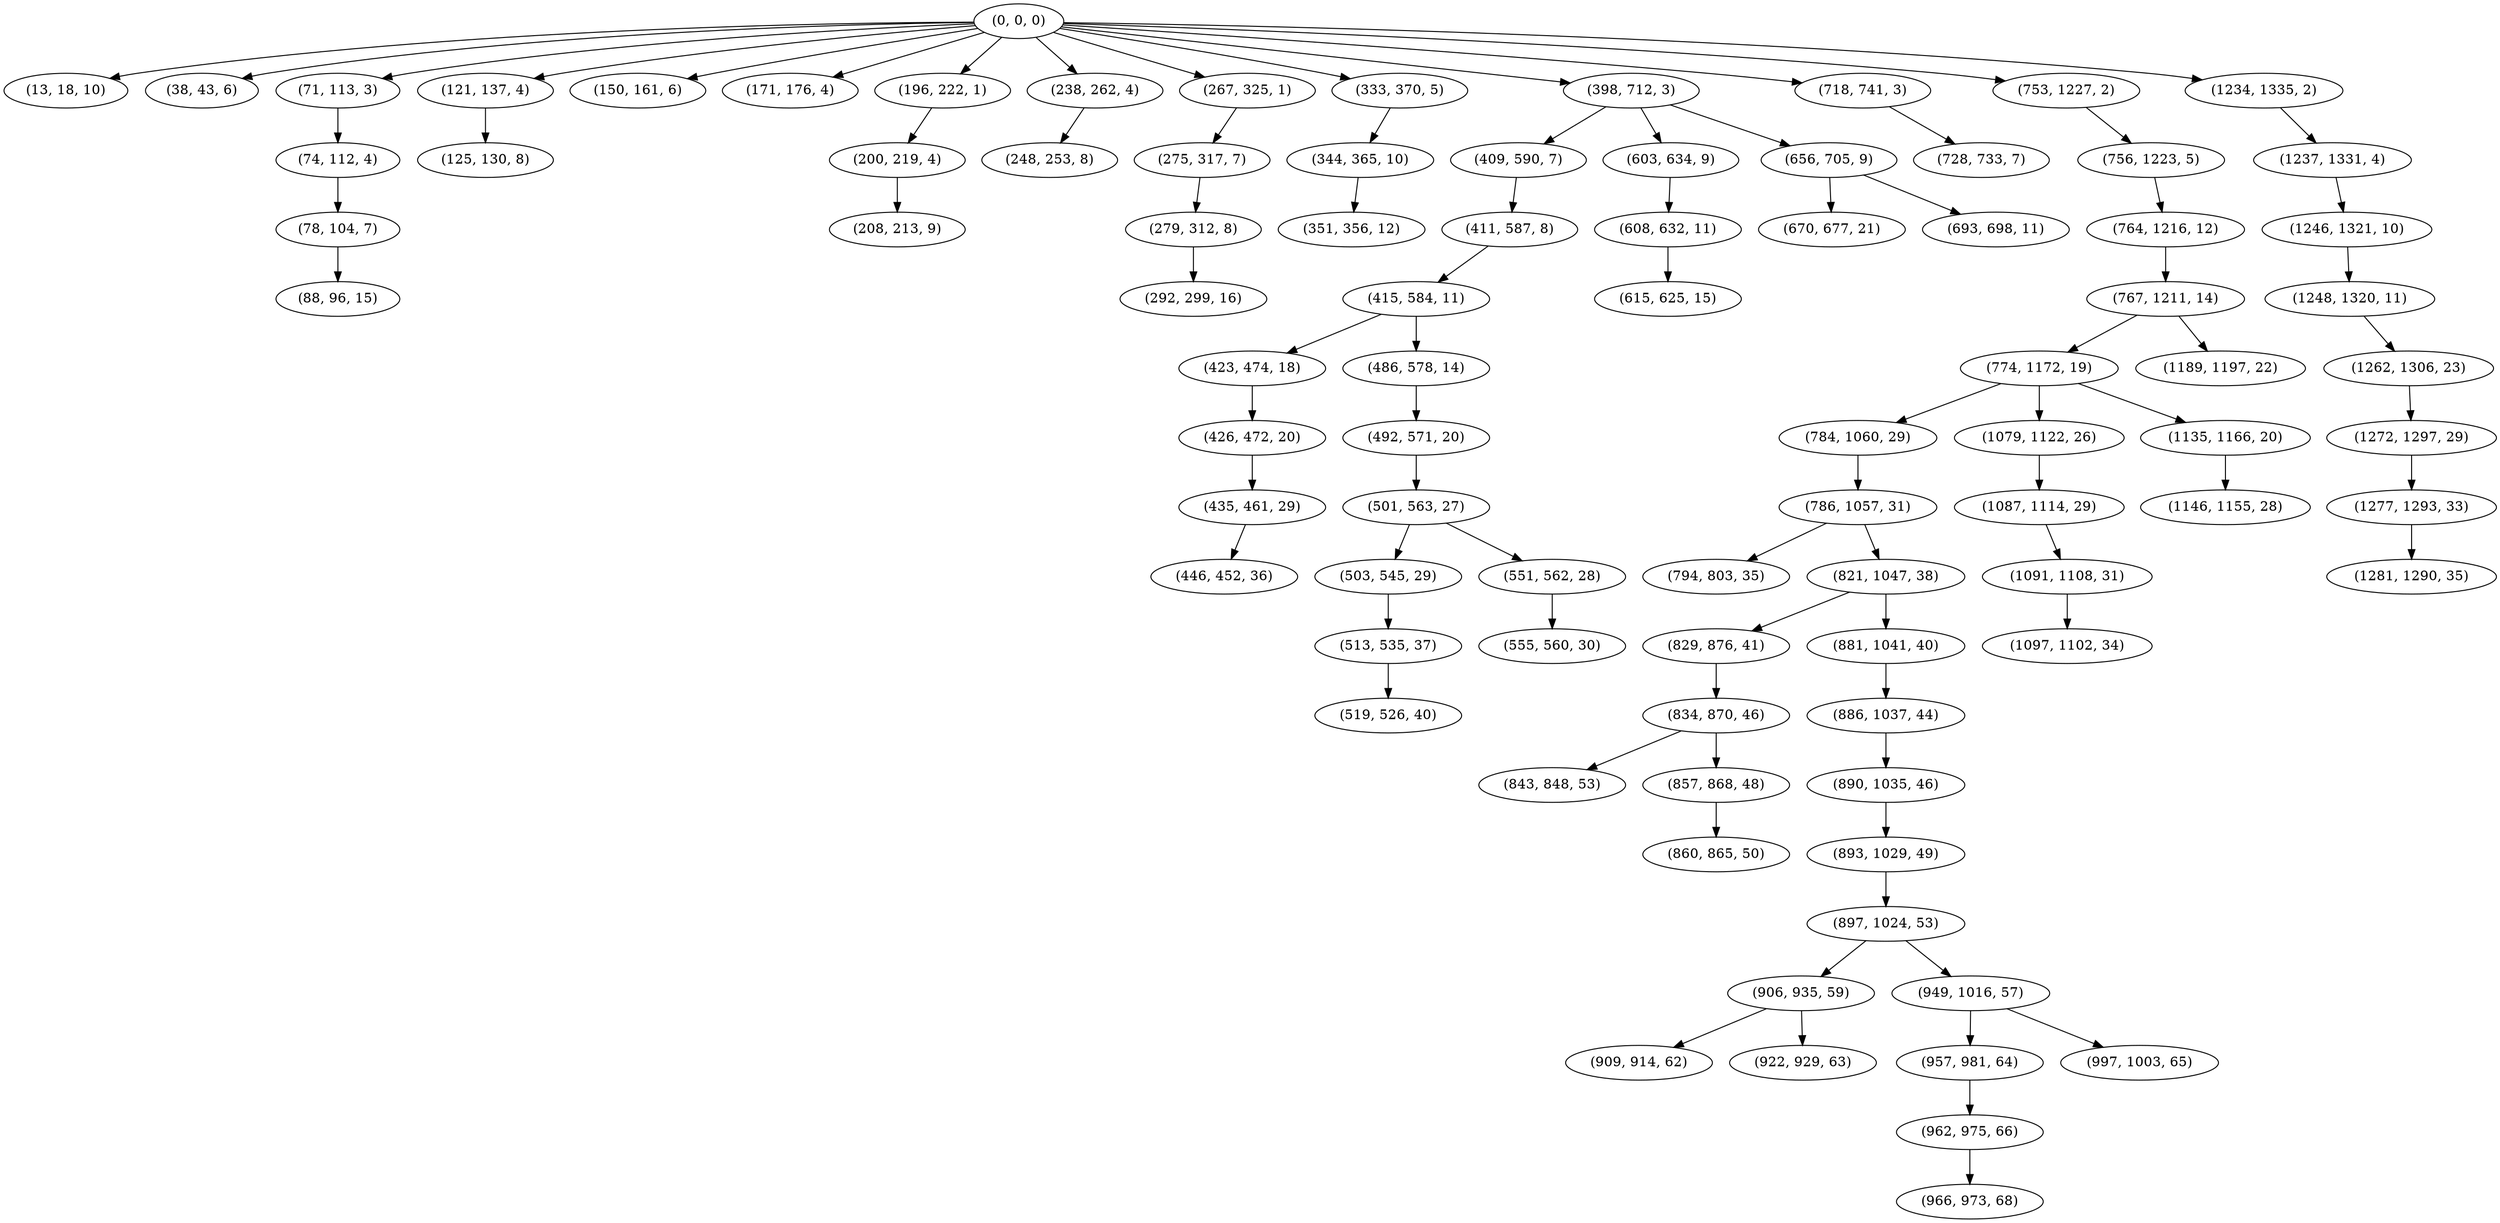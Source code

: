 digraph tree {
    "(0, 0, 0)";
    "(13, 18, 10)";
    "(38, 43, 6)";
    "(71, 113, 3)";
    "(74, 112, 4)";
    "(78, 104, 7)";
    "(88, 96, 15)";
    "(121, 137, 4)";
    "(125, 130, 8)";
    "(150, 161, 6)";
    "(171, 176, 4)";
    "(196, 222, 1)";
    "(200, 219, 4)";
    "(208, 213, 9)";
    "(238, 262, 4)";
    "(248, 253, 8)";
    "(267, 325, 1)";
    "(275, 317, 7)";
    "(279, 312, 8)";
    "(292, 299, 16)";
    "(333, 370, 5)";
    "(344, 365, 10)";
    "(351, 356, 12)";
    "(398, 712, 3)";
    "(409, 590, 7)";
    "(411, 587, 8)";
    "(415, 584, 11)";
    "(423, 474, 18)";
    "(426, 472, 20)";
    "(435, 461, 29)";
    "(446, 452, 36)";
    "(486, 578, 14)";
    "(492, 571, 20)";
    "(501, 563, 27)";
    "(503, 545, 29)";
    "(513, 535, 37)";
    "(519, 526, 40)";
    "(551, 562, 28)";
    "(555, 560, 30)";
    "(603, 634, 9)";
    "(608, 632, 11)";
    "(615, 625, 15)";
    "(656, 705, 9)";
    "(670, 677, 21)";
    "(693, 698, 11)";
    "(718, 741, 3)";
    "(728, 733, 7)";
    "(753, 1227, 2)";
    "(756, 1223, 5)";
    "(764, 1216, 12)";
    "(767, 1211, 14)";
    "(774, 1172, 19)";
    "(784, 1060, 29)";
    "(786, 1057, 31)";
    "(794, 803, 35)";
    "(821, 1047, 38)";
    "(829, 876, 41)";
    "(834, 870, 46)";
    "(843, 848, 53)";
    "(857, 868, 48)";
    "(860, 865, 50)";
    "(881, 1041, 40)";
    "(886, 1037, 44)";
    "(890, 1035, 46)";
    "(893, 1029, 49)";
    "(897, 1024, 53)";
    "(906, 935, 59)";
    "(909, 914, 62)";
    "(922, 929, 63)";
    "(949, 1016, 57)";
    "(957, 981, 64)";
    "(962, 975, 66)";
    "(966, 973, 68)";
    "(997, 1003, 65)";
    "(1079, 1122, 26)";
    "(1087, 1114, 29)";
    "(1091, 1108, 31)";
    "(1097, 1102, 34)";
    "(1135, 1166, 20)";
    "(1146, 1155, 28)";
    "(1189, 1197, 22)";
    "(1234, 1335, 2)";
    "(1237, 1331, 4)";
    "(1246, 1321, 10)";
    "(1248, 1320, 11)";
    "(1262, 1306, 23)";
    "(1272, 1297, 29)";
    "(1277, 1293, 33)";
    "(1281, 1290, 35)";
    "(0, 0, 0)" -> "(13, 18, 10)";
    "(0, 0, 0)" -> "(38, 43, 6)";
    "(0, 0, 0)" -> "(71, 113, 3)";
    "(0, 0, 0)" -> "(121, 137, 4)";
    "(0, 0, 0)" -> "(150, 161, 6)";
    "(0, 0, 0)" -> "(171, 176, 4)";
    "(0, 0, 0)" -> "(196, 222, 1)";
    "(0, 0, 0)" -> "(238, 262, 4)";
    "(0, 0, 0)" -> "(267, 325, 1)";
    "(0, 0, 0)" -> "(333, 370, 5)";
    "(0, 0, 0)" -> "(398, 712, 3)";
    "(0, 0, 0)" -> "(718, 741, 3)";
    "(0, 0, 0)" -> "(753, 1227, 2)";
    "(0, 0, 0)" -> "(1234, 1335, 2)";
    "(71, 113, 3)" -> "(74, 112, 4)";
    "(74, 112, 4)" -> "(78, 104, 7)";
    "(78, 104, 7)" -> "(88, 96, 15)";
    "(121, 137, 4)" -> "(125, 130, 8)";
    "(196, 222, 1)" -> "(200, 219, 4)";
    "(200, 219, 4)" -> "(208, 213, 9)";
    "(238, 262, 4)" -> "(248, 253, 8)";
    "(267, 325, 1)" -> "(275, 317, 7)";
    "(275, 317, 7)" -> "(279, 312, 8)";
    "(279, 312, 8)" -> "(292, 299, 16)";
    "(333, 370, 5)" -> "(344, 365, 10)";
    "(344, 365, 10)" -> "(351, 356, 12)";
    "(398, 712, 3)" -> "(409, 590, 7)";
    "(398, 712, 3)" -> "(603, 634, 9)";
    "(398, 712, 3)" -> "(656, 705, 9)";
    "(409, 590, 7)" -> "(411, 587, 8)";
    "(411, 587, 8)" -> "(415, 584, 11)";
    "(415, 584, 11)" -> "(423, 474, 18)";
    "(415, 584, 11)" -> "(486, 578, 14)";
    "(423, 474, 18)" -> "(426, 472, 20)";
    "(426, 472, 20)" -> "(435, 461, 29)";
    "(435, 461, 29)" -> "(446, 452, 36)";
    "(486, 578, 14)" -> "(492, 571, 20)";
    "(492, 571, 20)" -> "(501, 563, 27)";
    "(501, 563, 27)" -> "(503, 545, 29)";
    "(501, 563, 27)" -> "(551, 562, 28)";
    "(503, 545, 29)" -> "(513, 535, 37)";
    "(513, 535, 37)" -> "(519, 526, 40)";
    "(551, 562, 28)" -> "(555, 560, 30)";
    "(603, 634, 9)" -> "(608, 632, 11)";
    "(608, 632, 11)" -> "(615, 625, 15)";
    "(656, 705, 9)" -> "(670, 677, 21)";
    "(656, 705, 9)" -> "(693, 698, 11)";
    "(718, 741, 3)" -> "(728, 733, 7)";
    "(753, 1227, 2)" -> "(756, 1223, 5)";
    "(756, 1223, 5)" -> "(764, 1216, 12)";
    "(764, 1216, 12)" -> "(767, 1211, 14)";
    "(767, 1211, 14)" -> "(774, 1172, 19)";
    "(767, 1211, 14)" -> "(1189, 1197, 22)";
    "(774, 1172, 19)" -> "(784, 1060, 29)";
    "(774, 1172, 19)" -> "(1079, 1122, 26)";
    "(774, 1172, 19)" -> "(1135, 1166, 20)";
    "(784, 1060, 29)" -> "(786, 1057, 31)";
    "(786, 1057, 31)" -> "(794, 803, 35)";
    "(786, 1057, 31)" -> "(821, 1047, 38)";
    "(821, 1047, 38)" -> "(829, 876, 41)";
    "(821, 1047, 38)" -> "(881, 1041, 40)";
    "(829, 876, 41)" -> "(834, 870, 46)";
    "(834, 870, 46)" -> "(843, 848, 53)";
    "(834, 870, 46)" -> "(857, 868, 48)";
    "(857, 868, 48)" -> "(860, 865, 50)";
    "(881, 1041, 40)" -> "(886, 1037, 44)";
    "(886, 1037, 44)" -> "(890, 1035, 46)";
    "(890, 1035, 46)" -> "(893, 1029, 49)";
    "(893, 1029, 49)" -> "(897, 1024, 53)";
    "(897, 1024, 53)" -> "(906, 935, 59)";
    "(897, 1024, 53)" -> "(949, 1016, 57)";
    "(906, 935, 59)" -> "(909, 914, 62)";
    "(906, 935, 59)" -> "(922, 929, 63)";
    "(949, 1016, 57)" -> "(957, 981, 64)";
    "(949, 1016, 57)" -> "(997, 1003, 65)";
    "(957, 981, 64)" -> "(962, 975, 66)";
    "(962, 975, 66)" -> "(966, 973, 68)";
    "(1079, 1122, 26)" -> "(1087, 1114, 29)";
    "(1087, 1114, 29)" -> "(1091, 1108, 31)";
    "(1091, 1108, 31)" -> "(1097, 1102, 34)";
    "(1135, 1166, 20)" -> "(1146, 1155, 28)";
    "(1234, 1335, 2)" -> "(1237, 1331, 4)";
    "(1237, 1331, 4)" -> "(1246, 1321, 10)";
    "(1246, 1321, 10)" -> "(1248, 1320, 11)";
    "(1248, 1320, 11)" -> "(1262, 1306, 23)";
    "(1262, 1306, 23)" -> "(1272, 1297, 29)";
    "(1272, 1297, 29)" -> "(1277, 1293, 33)";
    "(1277, 1293, 33)" -> "(1281, 1290, 35)";
}
